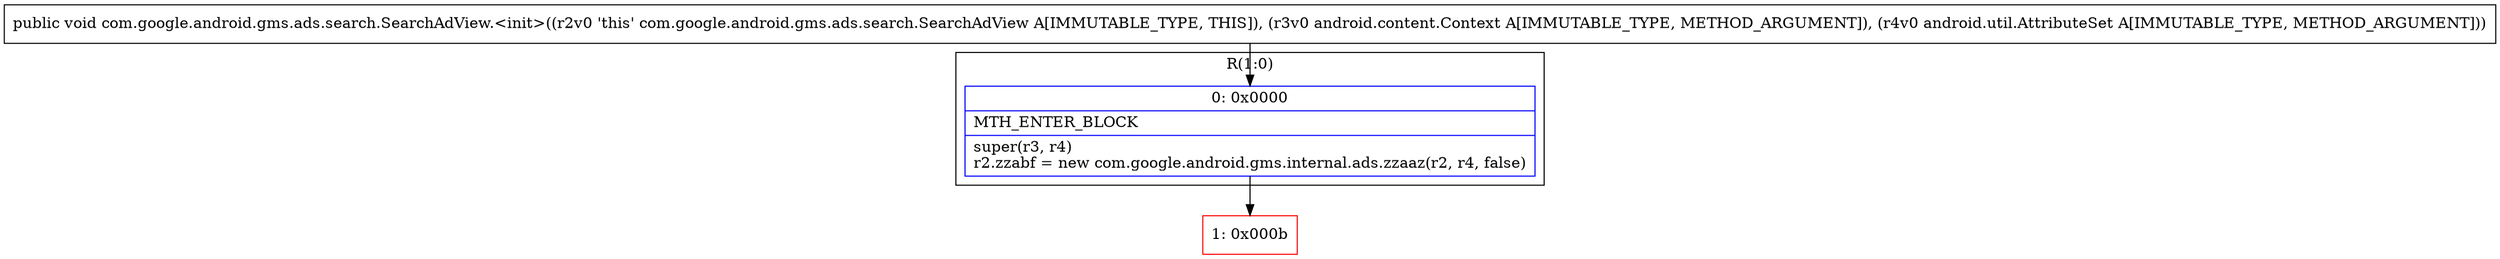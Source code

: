 digraph "CFG forcom.google.android.gms.ads.search.SearchAdView.\<init\>(Landroid\/content\/Context;Landroid\/util\/AttributeSet;)V" {
subgraph cluster_Region_1069700807 {
label = "R(1:0)";
node [shape=record,color=blue];
Node_0 [shape=record,label="{0\:\ 0x0000|MTH_ENTER_BLOCK\l|super(r3, r4)\lr2.zzabf = new com.google.android.gms.internal.ads.zzaaz(r2, r4, false)\l}"];
}
Node_1 [shape=record,color=red,label="{1\:\ 0x000b}"];
MethodNode[shape=record,label="{public void com.google.android.gms.ads.search.SearchAdView.\<init\>((r2v0 'this' com.google.android.gms.ads.search.SearchAdView A[IMMUTABLE_TYPE, THIS]), (r3v0 android.content.Context A[IMMUTABLE_TYPE, METHOD_ARGUMENT]), (r4v0 android.util.AttributeSet A[IMMUTABLE_TYPE, METHOD_ARGUMENT])) }"];
MethodNode -> Node_0;
Node_0 -> Node_1;
}

